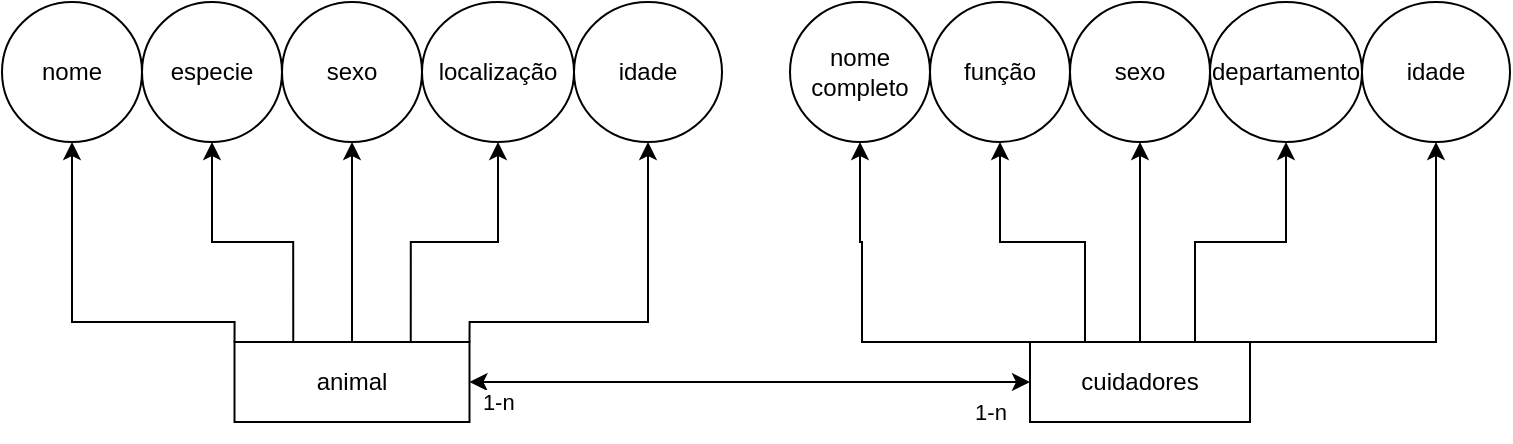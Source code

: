 <mxfile version="14.9.3" type="github">
  <diagram id="s-8e7hLK5MDUinv2UmrK" name="Page-1">
    <mxGraphModel dx="1662" dy="706" grid="1" gridSize="10" guides="1" tooltips="1" connect="1" arrows="1" fold="1" page="1" pageScale="1" pageWidth="827" pageHeight="1169" math="0" shadow="0">
      <root>
        <mxCell id="0" />
        <mxCell id="1" parent="0" />
        <mxCell id="A3amkw4epZTgjA4IQF_4-3" style="edgeStyle=orthogonalEdgeStyle;rounded=0;orthogonalLoop=1;jettySize=auto;html=1;exitX=0;exitY=0;exitDx=0;exitDy=0;" edge="1" parent="1" source="A3amkw4epZTgjA4IQF_4-1" target="A3amkw4epZTgjA4IQF_4-2">
          <mxGeometry relative="1" as="geometry">
            <Array as="points">
              <mxPoint x="55" y="200" />
            </Array>
          </mxGeometry>
        </mxCell>
        <mxCell id="A3amkw4epZTgjA4IQF_4-8" style="edgeStyle=orthogonalEdgeStyle;rounded=0;orthogonalLoop=1;jettySize=auto;html=1;exitX=0.25;exitY=0;exitDx=0;exitDy=0;" edge="1" parent="1" source="A3amkw4epZTgjA4IQF_4-1" target="A3amkw4epZTgjA4IQF_4-4">
          <mxGeometry relative="1" as="geometry" />
        </mxCell>
        <mxCell id="A3amkw4epZTgjA4IQF_4-9" style="edgeStyle=orthogonalEdgeStyle;rounded=0;orthogonalLoop=1;jettySize=auto;html=1;exitX=0.5;exitY=0;exitDx=0;exitDy=0;entryX=0.5;entryY=1;entryDx=0;entryDy=0;" edge="1" parent="1" source="A3amkw4epZTgjA4IQF_4-1" target="A3amkw4epZTgjA4IQF_4-6">
          <mxGeometry relative="1" as="geometry" />
        </mxCell>
        <mxCell id="A3amkw4epZTgjA4IQF_4-10" style="edgeStyle=orthogonalEdgeStyle;rounded=0;orthogonalLoop=1;jettySize=auto;html=1;exitX=0.75;exitY=0;exitDx=0;exitDy=0;entryX=0.5;entryY=1;entryDx=0;entryDy=0;" edge="1" parent="1" source="A3amkw4epZTgjA4IQF_4-1" target="A3amkw4epZTgjA4IQF_4-7">
          <mxGeometry relative="1" as="geometry" />
        </mxCell>
        <mxCell id="A3amkw4epZTgjA4IQF_4-11" style="edgeStyle=orthogonalEdgeStyle;rounded=0;orthogonalLoop=1;jettySize=auto;html=1;exitX=1;exitY=0;exitDx=0;exitDy=0;entryX=0.5;entryY=1;entryDx=0;entryDy=0;" edge="1" parent="1" source="A3amkw4epZTgjA4IQF_4-1" target="A3amkw4epZTgjA4IQF_4-5">
          <mxGeometry relative="1" as="geometry">
            <Array as="points">
              <mxPoint x="343" y="200" />
            </Array>
          </mxGeometry>
        </mxCell>
        <mxCell id="A3amkw4epZTgjA4IQF_4-1" value="animal" style="rounded=0;whiteSpace=wrap;html=1;" vertex="1" parent="1">
          <mxGeometry x="136.25" y="210" width="117.5" height="40" as="geometry" />
        </mxCell>
        <mxCell id="A3amkw4epZTgjA4IQF_4-2" value="nome" style="ellipse;whiteSpace=wrap;html=1;" vertex="1" parent="1">
          <mxGeometry x="20" y="40" width="70" height="70" as="geometry" />
        </mxCell>
        <mxCell id="A3amkw4epZTgjA4IQF_4-4" value="especie" style="ellipse;whiteSpace=wrap;html=1;" vertex="1" parent="1">
          <mxGeometry x="90" y="40" width="70" height="70" as="geometry" />
        </mxCell>
        <mxCell id="A3amkw4epZTgjA4IQF_4-5" value="idade" style="ellipse;whiteSpace=wrap;html=1;" vertex="1" parent="1">
          <mxGeometry x="306" y="40" width="74" height="70" as="geometry" />
        </mxCell>
        <mxCell id="A3amkw4epZTgjA4IQF_4-6" value="sexo" style="ellipse;whiteSpace=wrap;html=1;" vertex="1" parent="1">
          <mxGeometry x="160" y="40" width="70" height="70" as="geometry" />
        </mxCell>
        <mxCell id="A3amkw4epZTgjA4IQF_4-7" value="localização" style="ellipse;whiteSpace=wrap;html=1;" vertex="1" parent="1">
          <mxGeometry x="230" y="40" width="76" height="70" as="geometry" />
        </mxCell>
        <mxCell id="A3amkw4epZTgjA4IQF_4-25" style="edgeStyle=orthogonalEdgeStyle;rounded=0;orthogonalLoop=1;jettySize=auto;html=1;exitX=0;exitY=0;exitDx=0;exitDy=0;entryX=0.5;entryY=1;entryDx=0;entryDy=0;" edge="1" parent="1" source="A3amkw4epZTgjA4IQF_4-12" target="A3amkw4epZTgjA4IQF_4-20">
          <mxGeometry relative="1" as="geometry">
            <Array as="points">
              <mxPoint x="450" y="210" />
              <mxPoint x="450" y="160" />
              <mxPoint x="449" y="160" />
            </Array>
          </mxGeometry>
        </mxCell>
        <mxCell id="A3amkw4epZTgjA4IQF_4-26" style="edgeStyle=orthogonalEdgeStyle;rounded=0;orthogonalLoop=1;jettySize=auto;html=1;exitX=0.25;exitY=0;exitDx=0;exitDy=0;entryX=0.5;entryY=1;entryDx=0;entryDy=0;" edge="1" parent="1" source="A3amkw4epZTgjA4IQF_4-12" target="A3amkw4epZTgjA4IQF_4-21">
          <mxGeometry relative="1" as="geometry" />
        </mxCell>
        <mxCell id="A3amkw4epZTgjA4IQF_4-27" style="edgeStyle=orthogonalEdgeStyle;rounded=0;orthogonalLoop=1;jettySize=auto;html=1;exitX=0.5;exitY=0;exitDx=0;exitDy=0;entryX=0.5;entryY=1;entryDx=0;entryDy=0;" edge="1" parent="1" source="A3amkw4epZTgjA4IQF_4-12" target="A3amkw4epZTgjA4IQF_4-23">
          <mxGeometry relative="1" as="geometry" />
        </mxCell>
        <mxCell id="A3amkw4epZTgjA4IQF_4-28" style="edgeStyle=orthogonalEdgeStyle;rounded=0;orthogonalLoop=1;jettySize=auto;html=1;exitX=0.75;exitY=0;exitDx=0;exitDy=0;entryX=0.5;entryY=1;entryDx=0;entryDy=0;" edge="1" parent="1" source="A3amkw4epZTgjA4IQF_4-12" target="A3amkw4epZTgjA4IQF_4-24">
          <mxGeometry relative="1" as="geometry" />
        </mxCell>
        <mxCell id="A3amkw4epZTgjA4IQF_4-29" style="edgeStyle=orthogonalEdgeStyle;rounded=0;orthogonalLoop=1;jettySize=auto;html=1;exitX=1;exitY=0;exitDx=0;exitDy=0;entryX=0.5;entryY=1;entryDx=0;entryDy=0;" edge="1" parent="1" source="A3amkw4epZTgjA4IQF_4-12" target="A3amkw4epZTgjA4IQF_4-22">
          <mxGeometry relative="1" as="geometry">
            <Array as="points">
              <mxPoint x="737" y="210" />
            </Array>
          </mxGeometry>
        </mxCell>
        <mxCell id="A3amkw4epZTgjA4IQF_4-12" value="cuidadores" style="rounded=0;whiteSpace=wrap;html=1;" vertex="1" parent="1">
          <mxGeometry x="534" y="210" width="110" height="40" as="geometry" />
        </mxCell>
        <mxCell id="A3amkw4epZTgjA4IQF_4-13" value="" style="endArrow=classic;startArrow=classic;html=1;exitX=1;exitY=0.5;exitDx=0;exitDy=0;entryX=0;entryY=0.5;entryDx=0;entryDy=0;" edge="1" parent="1" source="A3amkw4epZTgjA4IQF_4-1" target="A3amkw4epZTgjA4IQF_4-12">
          <mxGeometry width="50" height="50" relative="1" as="geometry">
            <mxPoint x="390" y="390" as="sourcePoint" />
            <mxPoint x="440" y="340" as="targetPoint" />
          </mxGeometry>
        </mxCell>
        <mxCell id="A3amkw4epZTgjA4IQF_4-14" value="1-n&amp;nbsp; &amp;nbsp;&amp;nbsp;" style="edgeLabel;html=1;align=center;verticalAlign=middle;resizable=0;points=[];" vertex="1" connectable="0" parent="A3amkw4epZTgjA4IQF_4-13">
          <mxGeometry x="-0.856" y="-5" relative="1" as="geometry">
            <mxPoint y="5" as="offset" />
          </mxGeometry>
        </mxCell>
        <mxCell id="A3amkw4epZTgjA4IQF_4-16" value="1-n" style="edgeLabel;html=1;align=center;verticalAlign=middle;resizable=0;points=[];" vertex="1" connectable="0" parent="1">
          <mxGeometry x="300" y="260" as="geometry">
            <mxPoint x="214" y="-15" as="offset" />
          </mxGeometry>
        </mxCell>
        <mxCell id="A3amkw4epZTgjA4IQF_4-20" value="nome completo" style="ellipse;whiteSpace=wrap;html=1;" vertex="1" parent="1">
          <mxGeometry x="414" y="40" width="70" height="70" as="geometry" />
        </mxCell>
        <mxCell id="A3amkw4epZTgjA4IQF_4-21" value="função" style="ellipse;whiteSpace=wrap;html=1;" vertex="1" parent="1">
          <mxGeometry x="484" y="40" width="70" height="70" as="geometry" />
        </mxCell>
        <mxCell id="A3amkw4epZTgjA4IQF_4-22" value="idade" style="ellipse;whiteSpace=wrap;html=1;" vertex="1" parent="1">
          <mxGeometry x="700" y="40" width="74" height="70" as="geometry" />
        </mxCell>
        <mxCell id="A3amkw4epZTgjA4IQF_4-23" value="sexo" style="ellipse;whiteSpace=wrap;html=1;" vertex="1" parent="1">
          <mxGeometry x="554" y="40" width="70" height="70" as="geometry" />
        </mxCell>
        <mxCell id="A3amkw4epZTgjA4IQF_4-24" value="departamento" style="ellipse;whiteSpace=wrap;html=1;" vertex="1" parent="1">
          <mxGeometry x="624" y="40" width="76" height="70" as="geometry" />
        </mxCell>
      </root>
    </mxGraphModel>
  </diagram>
</mxfile>
